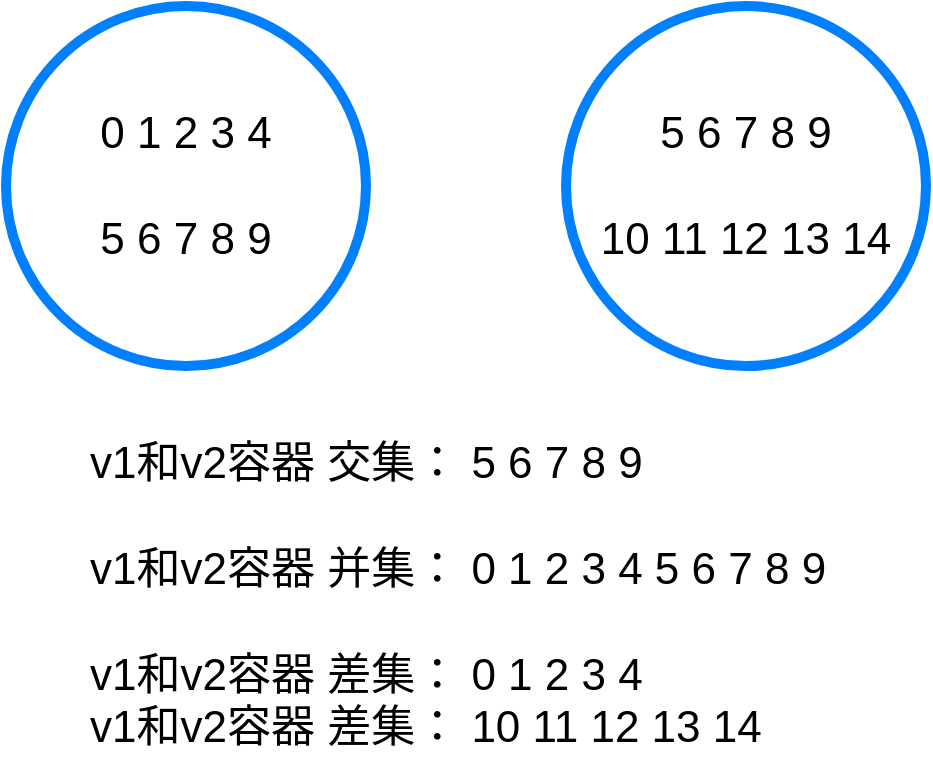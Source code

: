 <mxfile version="20.3.7" type="github">
  <diagram id="O3v98CJ_ihhs607zL_dy" name="第 1 页">
    <mxGraphModel dx="1021" dy="480" grid="0" gridSize="10" guides="1" tooltips="1" connect="1" arrows="1" fold="1" page="1" pageScale="1" pageWidth="827" pageHeight="1169" math="0" shadow="0">
      <root>
        <mxCell id="0" />
        <mxCell id="1" parent="0" />
        <mxCell id="S3GZJ11OdPgdI-7tiPsP-7" value="0 1 2 3 4&lt;br&gt;&lt;br&gt;5 6 7 8 9" style="ellipse;whiteSpace=wrap;html=1;aspect=fixed;strokeColor=#007FFF;strokeWidth=5;fontSize=22;" vertex="1" parent="1">
          <mxGeometry x="100" y="180" width="180" height="180" as="geometry" />
        </mxCell>
        <mxCell id="S3GZJ11OdPgdI-7tiPsP-8" value="5 6 7 8 9&lt;br&gt;&lt;br&gt;10 11 12 13 14" style="ellipse;whiteSpace=wrap;html=1;aspect=fixed;strokeColor=#007FFF;strokeWidth=5;fontSize=22;" vertex="1" parent="1">
          <mxGeometry x="380" y="180" width="180" height="180" as="geometry" />
        </mxCell>
        <mxCell id="S3GZJ11OdPgdI-7tiPsP-9" value="v1和v2容器 交集： 5 6 7 8 9&lt;br&gt;&lt;br&gt;v1和v2容器 并集： 0 1 2 3 4 5 6 7 8 9&amp;nbsp;&lt;br&gt;&lt;br&gt;v1和v2容器 差集： 0 1 2 3 4&lt;br&gt;v1和v2容器 差集： 10 11 12 13 14" style="text;html=1;align=left;verticalAlign=middle;resizable=0;points=[];autosize=1;strokeColor=none;fillColor=none;fontSize=22;" vertex="1" parent="1">
          <mxGeometry x="140" y="390" width="400" height="170" as="geometry" />
        </mxCell>
      </root>
    </mxGraphModel>
  </diagram>
</mxfile>
